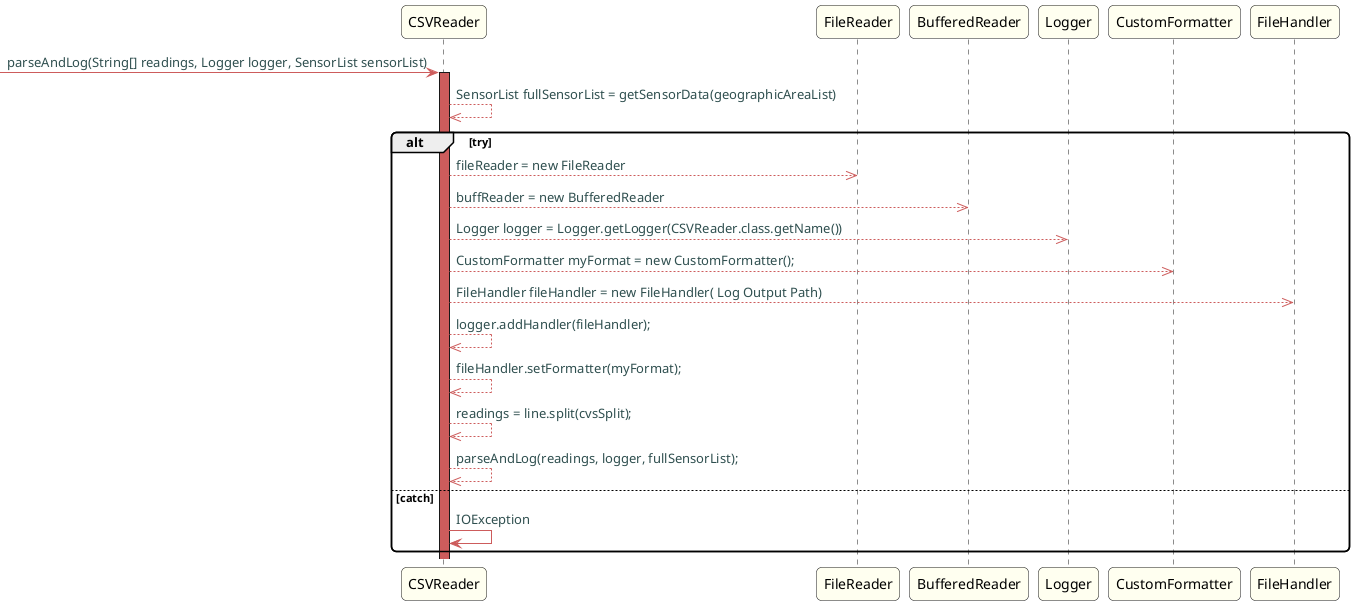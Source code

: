 @startuml

skinparam titleBorderRoundCorner 10
skinparam titleBorderThickness 3
skinparam titleBorderColor indianred
skinparam titleBackgroundColor ivory
skinparam FontName quicksand

skinparam actor {
 	BorderColor indianred
 	}

 skinparam sequence {
 	LifeLineBackgroundColor indianred
 	ParticipantBackgroundColor ivory
 }

 skinparam roundcorner 10

 skinparam component {
   arrowThickness 1
   ArrowFontName Verdana
   ArrowColor indianred
   ArrowFontColor darkslategrey
 }



-> CSVReader: parseAndLog(String[] readings, Logger logger, SensorList sensorList)
activate CSVReader

CSVReader -->> CSVReader: SensorList fullSensorList = getSensorData(geographicAreaList)

alt try

CSVReader -->> FileReader: fileReader = new FileReader
CSVReader -->> BufferedReader: buffReader = new BufferedReader
CSVReader -->> Logger: Logger logger = Logger.getLogger(CSVReader.class.getName())
CSVReader -->> CustomFormatter: CustomFormatter myFormat = new CustomFormatter();
CSVReader -->> FileHandler: FileHandler fileHandler = new FileHandler( Log Output Path)
CSVReader -->> CSVReader: logger.addHandler(fileHandler);
CSVReader -->> CSVReader: fileHandler.setFormatter(myFormat);
CSVReader -->> CSVReader: readings = line.split(cvsSplit);
CSVReader -->> CSVReader: parseAndLog(readings, logger, fullSensorList);

else catch
CSVReader -> CSVReader: IOException

end

@enduml